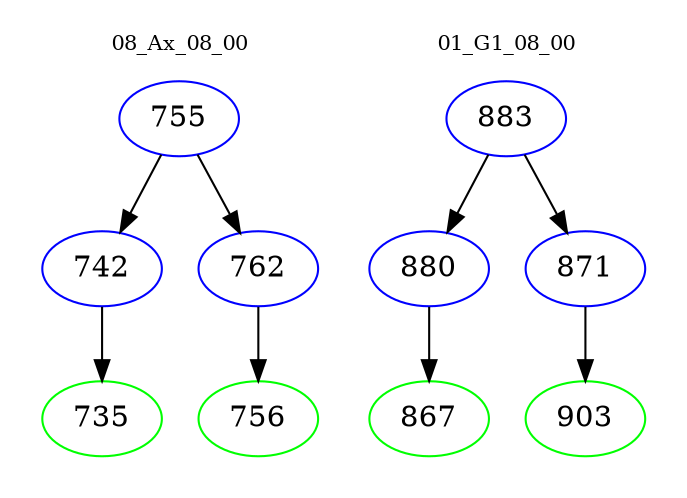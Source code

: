 digraph{
subgraph cluster_0 {
color = white
label = "08_Ax_08_00";
fontsize=10;
T0_755 [label="755", color="blue"]
T0_755 -> T0_742 [color="black"]
T0_742 [label="742", color="blue"]
T0_742 -> T0_735 [color="black"]
T0_735 [label="735", color="green"]
T0_755 -> T0_762 [color="black"]
T0_762 [label="762", color="blue"]
T0_762 -> T0_756 [color="black"]
T0_756 [label="756", color="green"]
}
subgraph cluster_1 {
color = white
label = "01_G1_08_00";
fontsize=10;
T1_883 [label="883", color="blue"]
T1_883 -> T1_880 [color="black"]
T1_880 [label="880", color="blue"]
T1_880 -> T1_867 [color="black"]
T1_867 [label="867", color="green"]
T1_883 -> T1_871 [color="black"]
T1_871 [label="871", color="blue"]
T1_871 -> T1_903 [color="black"]
T1_903 [label="903", color="green"]
}
}

